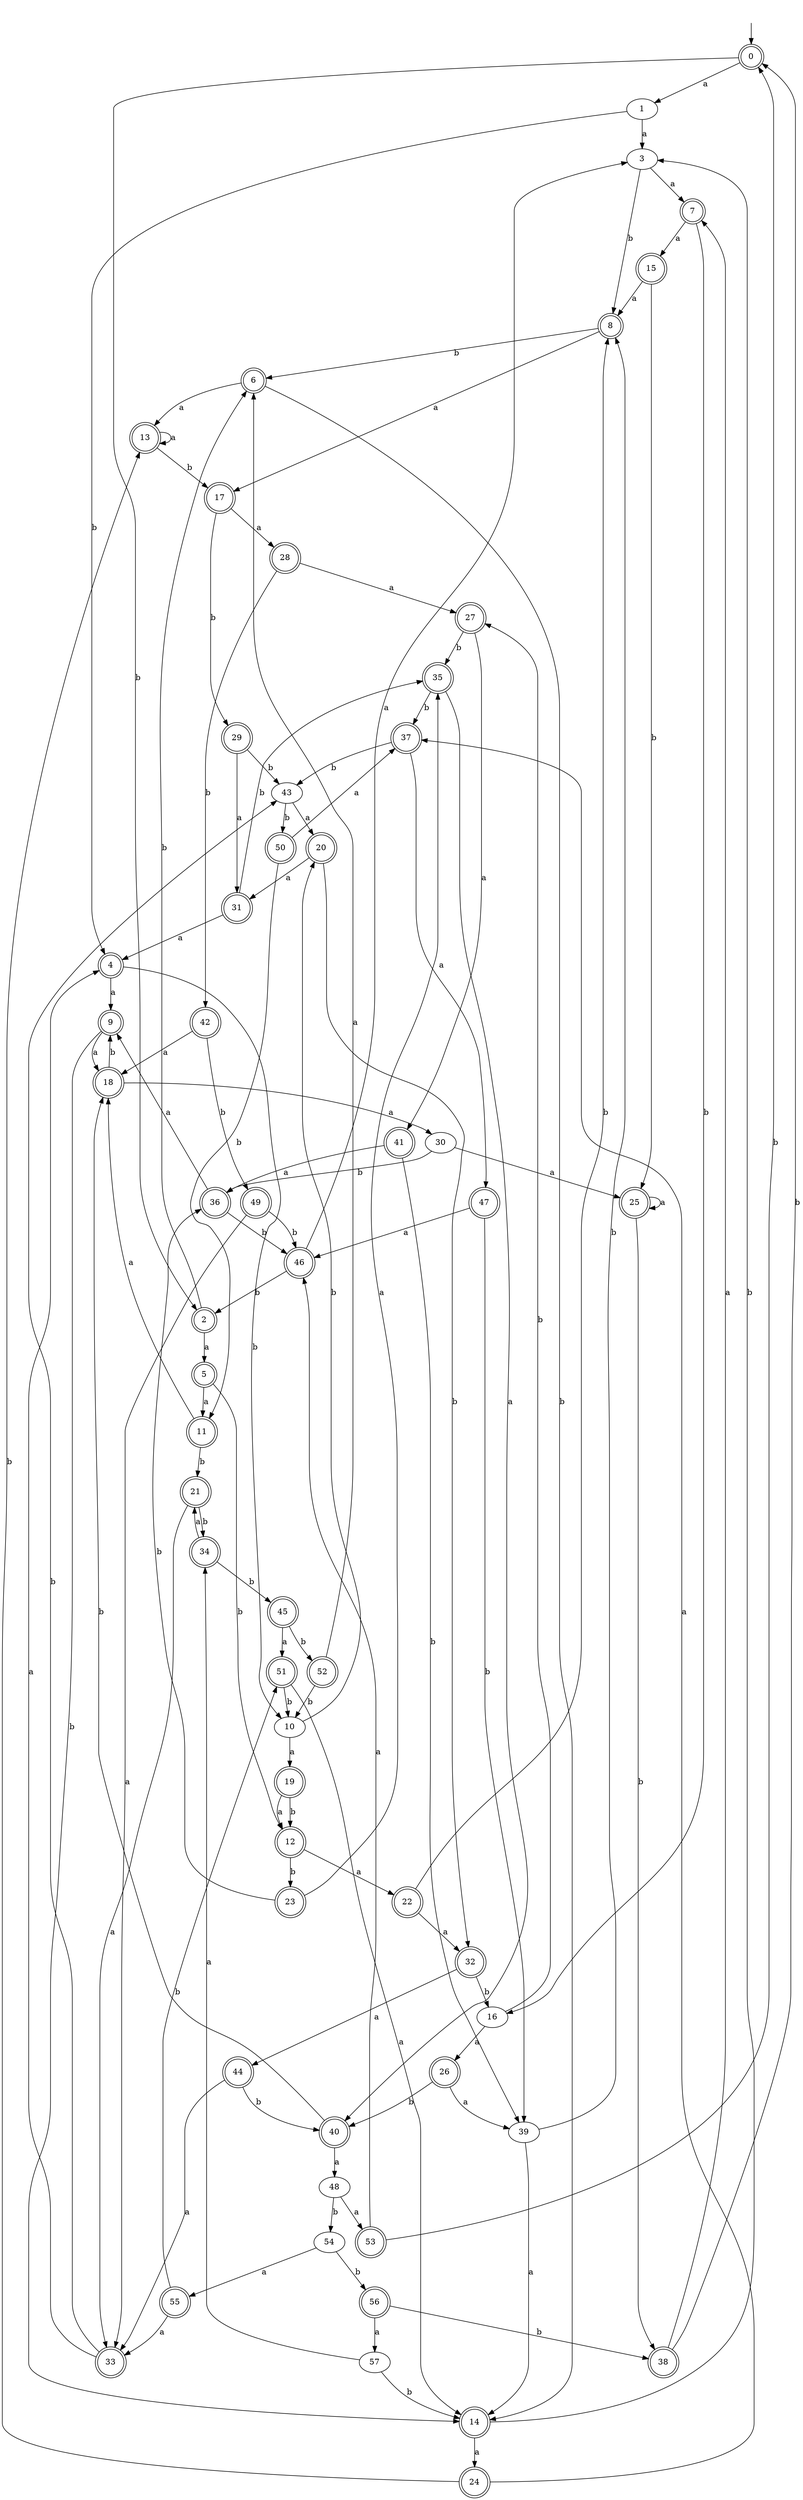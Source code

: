 digraph RandomDFA {
  __start0 [label="", shape=none];
  __start0 -> 0 [label=""];
  0 [shape=circle] [shape=doublecircle]
  0 -> 1 [label="a"]
  0 -> 2 [label="b"]
  1
  1 -> 3 [label="a"]
  1 -> 4 [label="b"]
  2 [shape=doublecircle]
  2 -> 5 [label="a"]
  2 -> 6 [label="b"]
  3
  3 -> 7 [label="a"]
  3 -> 8 [label="b"]
  4 [shape=doublecircle]
  4 -> 9 [label="a"]
  4 -> 10 [label="b"]
  5 [shape=doublecircle]
  5 -> 11 [label="a"]
  5 -> 12 [label="b"]
  6 [shape=doublecircle]
  6 -> 13 [label="a"]
  6 -> 14 [label="b"]
  7 [shape=doublecircle]
  7 -> 15 [label="a"]
  7 -> 16 [label="b"]
  8 [shape=doublecircle]
  8 -> 17 [label="a"]
  8 -> 6 [label="b"]
  9 [shape=doublecircle]
  9 -> 18 [label="a"]
  9 -> 14 [label="b"]
  10
  10 -> 19 [label="a"]
  10 -> 20 [label="b"]
  11 [shape=doublecircle]
  11 -> 18 [label="a"]
  11 -> 21 [label="b"]
  12 [shape=doublecircle]
  12 -> 22 [label="a"]
  12 -> 23 [label="b"]
  13 [shape=doublecircle]
  13 -> 13 [label="a"]
  13 -> 17 [label="b"]
  14 [shape=doublecircle]
  14 -> 24 [label="a"]
  14 -> 3 [label="b"]
  15 [shape=doublecircle]
  15 -> 8 [label="a"]
  15 -> 25 [label="b"]
  16
  16 -> 26 [label="a"]
  16 -> 27 [label="b"]
  17 [shape=doublecircle]
  17 -> 28 [label="a"]
  17 -> 29 [label="b"]
  18 [shape=doublecircle]
  18 -> 30 [label="a"]
  18 -> 9 [label="b"]
  19 [shape=doublecircle]
  19 -> 12 [label="a"]
  19 -> 12 [label="b"]
  20 [shape=doublecircle]
  20 -> 31 [label="a"]
  20 -> 32 [label="b"]
  21 [shape=doublecircle]
  21 -> 33 [label="a"]
  21 -> 34 [label="b"]
  22 [shape=doublecircle]
  22 -> 32 [label="a"]
  22 -> 8 [label="b"]
  23 [shape=doublecircle]
  23 -> 35 [label="a"]
  23 -> 36 [label="b"]
  24 [shape=doublecircle]
  24 -> 37 [label="a"]
  24 -> 13 [label="b"]
  25 [shape=doublecircle]
  25 -> 25 [label="a"]
  25 -> 38 [label="b"]
  26 [shape=doublecircle]
  26 -> 39 [label="a"]
  26 -> 40 [label="b"]
  27 [shape=doublecircle]
  27 -> 41 [label="a"]
  27 -> 35 [label="b"]
  28 [shape=doublecircle]
  28 -> 27 [label="a"]
  28 -> 42 [label="b"]
  29 [shape=doublecircle]
  29 -> 31 [label="a"]
  29 -> 43 [label="b"]
  30
  30 -> 25 [label="a"]
  30 -> 36 [label="b"]
  31 [shape=doublecircle]
  31 -> 4 [label="a"]
  31 -> 35 [label="b"]
  32 [shape=doublecircle]
  32 -> 44 [label="a"]
  32 -> 16 [label="b"]
  33 [shape=doublecircle]
  33 -> 4 [label="a"]
  33 -> 43 [label="b"]
  34 [shape=doublecircle]
  34 -> 21 [label="a"]
  34 -> 45 [label="b"]
  35 [shape=doublecircle]
  35 -> 40 [label="a"]
  35 -> 37 [label="b"]
  36 [shape=doublecircle]
  36 -> 9 [label="a"]
  36 -> 46 [label="b"]
  37 [shape=doublecircle]
  37 -> 47 [label="a"]
  37 -> 43 [label="b"]
  38 [shape=doublecircle]
  38 -> 7 [label="a"]
  38 -> 0 [label="b"]
  39
  39 -> 14 [label="a"]
  39 -> 8 [label="b"]
  40 [shape=doublecircle]
  40 -> 48 [label="a"]
  40 -> 18 [label="b"]
  41 [shape=doublecircle]
  41 -> 36 [label="a"]
  41 -> 39 [label="b"]
  42 [shape=doublecircle]
  42 -> 18 [label="a"]
  42 -> 49 [label="b"]
  43
  43 -> 20 [label="a"]
  43 -> 50 [label="b"]
  44 [shape=doublecircle]
  44 -> 33 [label="a"]
  44 -> 40 [label="b"]
  45 [shape=doublecircle]
  45 -> 51 [label="a"]
  45 -> 52 [label="b"]
  46 [shape=doublecircle]
  46 -> 3 [label="a"]
  46 -> 2 [label="b"]
  47 [shape=doublecircle]
  47 -> 46 [label="a"]
  47 -> 39 [label="b"]
  48
  48 -> 53 [label="a"]
  48 -> 54 [label="b"]
  49 [shape=doublecircle]
  49 -> 33 [label="a"]
  49 -> 46 [label="b"]
  50 [shape=doublecircle]
  50 -> 37 [label="a"]
  50 -> 11 [label="b"]
  51 [shape=doublecircle]
  51 -> 14 [label="a"]
  51 -> 10 [label="b"]
  52 [shape=doublecircle]
  52 -> 6 [label="a"]
  52 -> 10 [label="b"]
  53 [shape=doublecircle]
  53 -> 46 [label="a"]
  53 -> 0 [label="b"]
  54
  54 -> 55 [label="a"]
  54 -> 56 [label="b"]
  55 [shape=doublecircle]
  55 -> 33 [label="a"]
  55 -> 51 [label="b"]
  56 [shape=doublecircle]
  56 -> 57 [label="a"]
  56 -> 38 [label="b"]
  57
  57 -> 34 [label="a"]
  57 -> 14 [label="b"]
}

